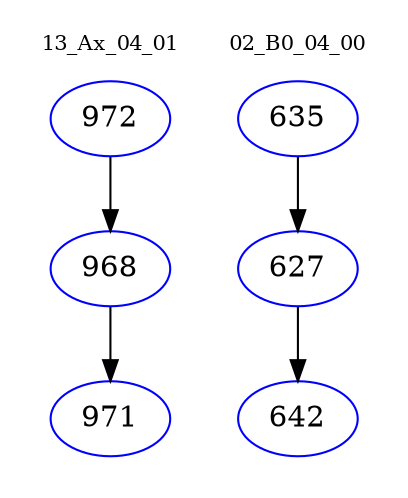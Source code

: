 digraph{
subgraph cluster_0 {
color = white
label = "13_Ax_04_01";
fontsize=10;
T0_972 [label="972", color="blue"]
T0_972 -> T0_968 [color="black"]
T0_968 [label="968", color="blue"]
T0_968 -> T0_971 [color="black"]
T0_971 [label="971", color="blue"]
}
subgraph cluster_1 {
color = white
label = "02_B0_04_00";
fontsize=10;
T1_635 [label="635", color="blue"]
T1_635 -> T1_627 [color="black"]
T1_627 [label="627", color="blue"]
T1_627 -> T1_642 [color="black"]
T1_642 [label="642", color="blue"]
}
}
